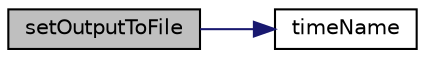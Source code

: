 digraph "setOutputToFile"
{
 // LATEX_PDF_SIZE
  edge [fontname="Helvetica",fontsize="10",labelfontname="Helvetica",labelfontsize="10"];
  node [fontname="Helvetica",fontsize="10",shape=record];
  rankdir="LR";
  Node1 [label="setOutputToFile",height=0.2,width=0.4,color="black", fillcolor="grey75", style="filled", fontcolor="black",tooltip=" "];
  Node1 -> Node2 [color="midnightblue",fontsize="10",style="solid",fontname="Helvetica"];
  Node2 [label="timeName",height=0.2,width=0.4,color="black", fillcolor="white", style="filled",URL="$classpFlow_1_1timeControl.html#a65b1ca1c81e3fe3de6eebc0c07e5c003",tooltip=" "];
}
